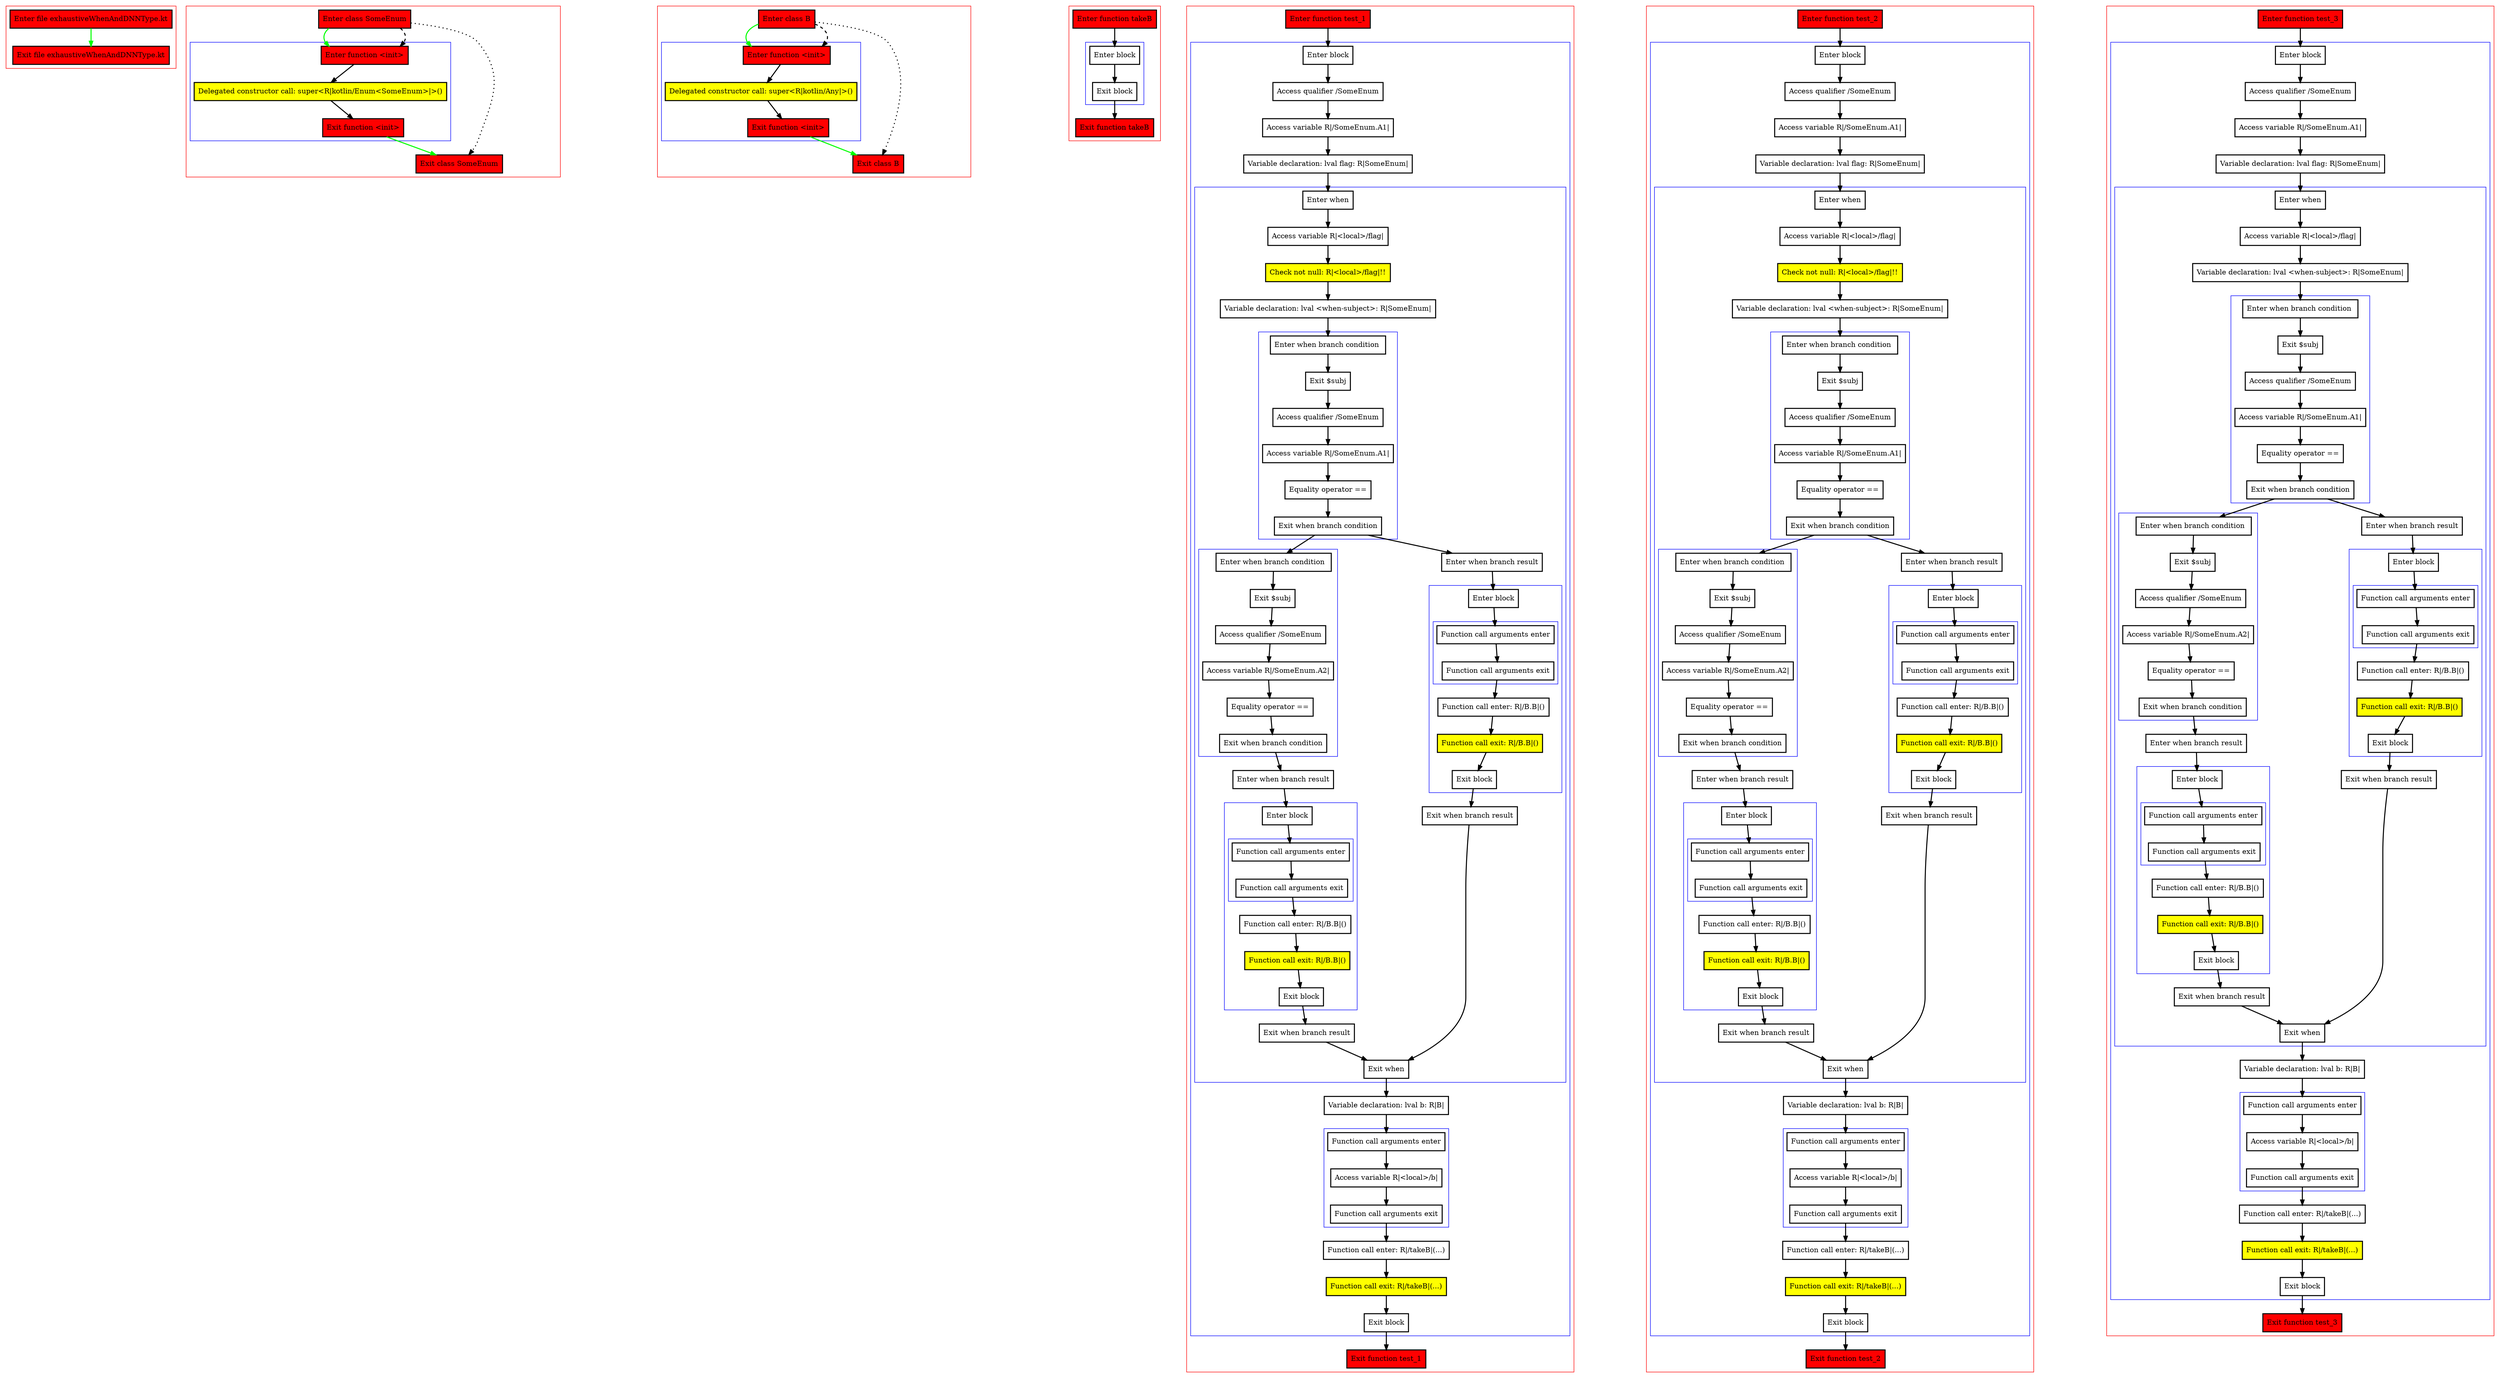 digraph exhaustiveWhenAndDNNType_kt {
    graph [nodesep=3]
    node [shape=box penwidth=2]
    edge [penwidth=2]

    subgraph cluster_0 {
        color=red
        0 [label="Enter file exhaustiveWhenAndDNNType.kt" style="filled" fillcolor=red];
        1 [label="Exit file exhaustiveWhenAndDNNType.kt" style="filled" fillcolor=red];
    }
    0 -> {1} [color=green];

    subgraph cluster_1 {
        color=red
        2 [label="Enter class SomeEnum" style="filled" fillcolor=red];
        subgraph cluster_2 {
            color=blue
            3 [label="Enter function <init>" style="filled" fillcolor=red];
            4 [label="Delegated constructor call: super<R|kotlin/Enum<SomeEnum>|>()" style="filled" fillcolor=yellow];
            5 [label="Exit function <init>" style="filled" fillcolor=red];
        }
        6 [label="Exit class SomeEnum" style="filled" fillcolor=red];
    }
    2 -> {3} [color=green];
    2 -> {6} [style=dotted];
    2 -> {3} [style=dashed];
    3 -> {4};
    4 -> {5};
    5 -> {6} [color=green];

    subgraph cluster_3 {
        color=red
        7 [label="Enter class B" style="filled" fillcolor=red];
        subgraph cluster_4 {
            color=blue
            8 [label="Enter function <init>" style="filled" fillcolor=red];
            9 [label="Delegated constructor call: super<R|kotlin/Any|>()" style="filled" fillcolor=yellow];
            10 [label="Exit function <init>" style="filled" fillcolor=red];
        }
        11 [label="Exit class B" style="filled" fillcolor=red];
    }
    7 -> {8} [color=green];
    7 -> {11} [style=dotted];
    7 -> {8} [style=dashed];
    8 -> {9};
    9 -> {10};
    10 -> {11} [color=green];

    subgraph cluster_5 {
        color=red
        12 [label="Enter function takeB" style="filled" fillcolor=red];
        subgraph cluster_6 {
            color=blue
            13 [label="Enter block"];
            14 [label="Exit block"];
        }
        15 [label="Exit function takeB" style="filled" fillcolor=red];
    }
    12 -> {13};
    13 -> {14};
    14 -> {15};

    subgraph cluster_7 {
        color=red
        16 [label="Enter function test_1" style="filled" fillcolor=red];
        subgraph cluster_8 {
            color=blue
            17 [label="Enter block"];
            18 [label="Access qualifier /SomeEnum"];
            19 [label="Access variable R|/SomeEnum.A1|"];
            20 [label="Variable declaration: lval flag: R|SomeEnum|"];
            subgraph cluster_9 {
                color=blue
                21 [label="Enter when"];
                22 [label="Access variable R|<local>/flag|"];
                23 [label="Check not null: R|<local>/flag|!!" style="filled" fillcolor=yellow];
                24 [label="Variable declaration: lval <when-subject>: R|SomeEnum|"];
                subgraph cluster_10 {
                    color=blue
                    25 [label="Enter when branch condition "];
                    26 [label="Exit $subj"];
                    27 [label="Access qualifier /SomeEnum"];
                    28 [label="Access variable R|/SomeEnum.A1|"];
                    29 [label="Equality operator =="];
                    30 [label="Exit when branch condition"];
                }
                subgraph cluster_11 {
                    color=blue
                    31 [label="Enter when branch condition "];
                    32 [label="Exit $subj"];
                    33 [label="Access qualifier /SomeEnum"];
                    34 [label="Access variable R|/SomeEnum.A2|"];
                    35 [label="Equality operator =="];
                    36 [label="Exit when branch condition"];
                }
                37 [label="Enter when branch result"];
                subgraph cluster_12 {
                    color=blue
                    38 [label="Enter block"];
                    subgraph cluster_13 {
                        color=blue
                        39 [label="Function call arguments enter"];
                        40 [label="Function call arguments exit"];
                    }
                    41 [label="Function call enter: R|/B.B|()"];
                    42 [label="Function call exit: R|/B.B|()" style="filled" fillcolor=yellow];
                    43 [label="Exit block"];
                }
                44 [label="Exit when branch result"];
                45 [label="Enter when branch result"];
                subgraph cluster_14 {
                    color=blue
                    46 [label="Enter block"];
                    subgraph cluster_15 {
                        color=blue
                        47 [label="Function call arguments enter"];
                        48 [label="Function call arguments exit"];
                    }
                    49 [label="Function call enter: R|/B.B|()"];
                    50 [label="Function call exit: R|/B.B|()" style="filled" fillcolor=yellow];
                    51 [label="Exit block"];
                }
                52 [label="Exit when branch result"];
                53 [label="Exit when"];
            }
            54 [label="Variable declaration: lval b: R|B|"];
            subgraph cluster_16 {
                color=blue
                55 [label="Function call arguments enter"];
                56 [label="Access variable R|<local>/b|"];
                57 [label="Function call arguments exit"];
            }
            58 [label="Function call enter: R|/takeB|(...)"];
            59 [label="Function call exit: R|/takeB|(...)" style="filled" fillcolor=yellow];
            60 [label="Exit block"];
        }
        61 [label="Exit function test_1" style="filled" fillcolor=red];
    }
    16 -> {17};
    17 -> {18};
    18 -> {19};
    19 -> {20};
    20 -> {21};
    21 -> {22};
    22 -> {23};
    23 -> {24};
    24 -> {25};
    25 -> {26};
    26 -> {27};
    27 -> {28};
    28 -> {29};
    29 -> {30};
    30 -> {31 45};
    31 -> {32};
    32 -> {33};
    33 -> {34};
    34 -> {35};
    35 -> {36};
    36 -> {37};
    37 -> {38};
    38 -> {39};
    39 -> {40};
    40 -> {41};
    41 -> {42};
    42 -> {43};
    43 -> {44};
    44 -> {53};
    45 -> {46};
    46 -> {47};
    47 -> {48};
    48 -> {49};
    49 -> {50};
    50 -> {51};
    51 -> {52};
    52 -> {53};
    53 -> {54};
    54 -> {55};
    55 -> {56};
    56 -> {57};
    57 -> {58};
    58 -> {59};
    59 -> {60};
    60 -> {61};

    subgraph cluster_17 {
        color=red
        62 [label="Enter function test_2" style="filled" fillcolor=red];
        subgraph cluster_18 {
            color=blue
            63 [label="Enter block"];
            64 [label="Access qualifier /SomeEnum"];
            65 [label="Access variable R|/SomeEnum.A1|"];
            66 [label="Variable declaration: lval flag: R|SomeEnum|"];
            subgraph cluster_19 {
                color=blue
                67 [label="Enter when"];
                68 [label="Access variable R|<local>/flag|"];
                69 [label="Check not null: R|<local>/flag|!!" style="filled" fillcolor=yellow];
                70 [label="Variable declaration: lval <when-subject>: R|SomeEnum|"];
                subgraph cluster_20 {
                    color=blue
                    71 [label="Enter when branch condition "];
                    72 [label="Exit $subj"];
                    73 [label="Access qualifier /SomeEnum"];
                    74 [label="Access variable R|/SomeEnum.A1|"];
                    75 [label="Equality operator =="];
                    76 [label="Exit when branch condition"];
                }
                subgraph cluster_21 {
                    color=blue
                    77 [label="Enter when branch condition "];
                    78 [label="Exit $subj"];
                    79 [label="Access qualifier /SomeEnum"];
                    80 [label="Access variable R|/SomeEnum.A2|"];
                    81 [label="Equality operator =="];
                    82 [label="Exit when branch condition"];
                }
                83 [label="Enter when branch result"];
                subgraph cluster_22 {
                    color=blue
                    84 [label="Enter block"];
                    subgraph cluster_23 {
                        color=blue
                        85 [label="Function call arguments enter"];
                        86 [label="Function call arguments exit"];
                    }
                    87 [label="Function call enter: R|/B.B|()"];
                    88 [label="Function call exit: R|/B.B|()" style="filled" fillcolor=yellow];
                    89 [label="Exit block"];
                }
                90 [label="Exit when branch result"];
                91 [label="Enter when branch result"];
                subgraph cluster_24 {
                    color=blue
                    92 [label="Enter block"];
                    subgraph cluster_25 {
                        color=blue
                        93 [label="Function call arguments enter"];
                        94 [label="Function call arguments exit"];
                    }
                    95 [label="Function call enter: R|/B.B|()"];
                    96 [label="Function call exit: R|/B.B|()" style="filled" fillcolor=yellow];
                    97 [label="Exit block"];
                }
                98 [label="Exit when branch result"];
                99 [label="Exit when"];
            }
            100 [label="Variable declaration: lval b: R|B|"];
            subgraph cluster_26 {
                color=blue
                101 [label="Function call arguments enter"];
                102 [label="Access variable R|<local>/b|"];
                103 [label="Function call arguments exit"];
            }
            104 [label="Function call enter: R|/takeB|(...)"];
            105 [label="Function call exit: R|/takeB|(...)" style="filled" fillcolor=yellow];
            106 [label="Exit block"];
        }
        107 [label="Exit function test_2" style="filled" fillcolor=red];
    }
    62 -> {63};
    63 -> {64};
    64 -> {65};
    65 -> {66};
    66 -> {67};
    67 -> {68};
    68 -> {69};
    69 -> {70};
    70 -> {71};
    71 -> {72};
    72 -> {73};
    73 -> {74};
    74 -> {75};
    75 -> {76};
    76 -> {77 91};
    77 -> {78};
    78 -> {79};
    79 -> {80};
    80 -> {81};
    81 -> {82};
    82 -> {83};
    83 -> {84};
    84 -> {85};
    85 -> {86};
    86 -> {87};
    87 -> {88};
    88 -> {89};
    89 -> {90};
    90 -> {99};
    91 -> {92};
    92 -> {93};
    93 -> {94};
    94 -> {95};
    95 -> {96};
    96 -> {97};
    97 -> {98};
    98 -> {99};
    99 -> {100};
    100 -> {101};
    101 -> {102};
    102 -> {103};
    103 -> {104};
    104 -> {105};
    105 -> {106};
    106 -> {107};

    subgraph cluster_27 {
        color=red
        108 [label="Enter function test_3" style="filled" fillcolor=red];
        subgraph cluster_28 {
            color=blue
            109 [label="Enter block"];
            110 [label="Access qualifier /SomeEnum"];
            111 [label="Access variable R|/SomeEnum.A1|"];
            112 [label="Variable declaration: lval flag: R|SomeEnum|"];
            subgraph cluster_29 {
                color=blue
                113 [label="Enter when"];
                114 [label="Access variable R|<local>/flag|"];
                115 [label="Variable declaration: lval <when-subject>: R|SomeEnum|"];
                subgraph cluster_30 {
                    color=blue
                    116 [label="Enter when branch condition "];
                    117 [label="Exit $subj"];
                    118 [label="Access qualifier /SomeEnum"];
                    119 [label="Access variable R|/SomeEnum.A1|"];
                    120 [label="Equality operator =="];
                    121 [label="Exit when branch condition"];
                }
                subgraph cluster_31 {
                    color=blue
                    122 [label="Enter when branch condition "];
                    123 [label="Exit $subj"];
                    124 [label="Access qualifier /SomeEnum"];
                    125 [label="Access variable R|/SomeEnum.A2|"];
                    126 [label="Equality operator =="];
                    127 [label="Exit when branch condition"];
                }
                128 [label="Enter when branch result"];
                subgraph cluster_32 {
                    color=blue
                    129 [label="Enter block"];
                    subgraph cluster_33 {
                        color=blue
                        130 [label="Function call arguments enter"];
                        131 [label="Function call arguments exit"];
                    }
                    132 [label="Function call enter: R|/B.B|()"];
                    133 [label="Function call exit: R|/B.B|()" style="filled" fillcolor=yellow];
                    134 [label="Exit block"];
                }
                135 [label="Exit when branch result"];
                136 [label="Enter when branch result"];
                subgraph cluster_34 {
                    color=blue
                    137 [label="Enter block"];
                    subgraph cluster_35 {
                        color=blue
                        138 [label="Function call arguments enter"];
                        139 [label="Function call arguments exit"];
                    }
                    140 [label="Function call enter: R|/B.B|()"];
                    141 [label="Function call exit: R|/B.B|()" style="filled" fillcolor=yellow];
                    142 [label="Exit block"];
                }
                143 [label="Exit when branch result"];
                144 [label="Exit when"];
            }
            145 [label="Variable declaration: lval b: R|B|"];
            subgraph cluster_36 {
                color=blue
                146 [label="Function call arguments enter"];
                147 [label="Access variable R|<local>/b|"];
                148 [label="Function call arguments exit"];
            }
            149 [label="Function call enter: R|/takeB|(...)"];
            150 [label="Function call exit: R|/takeB|(...)" style="filled" fillcolor=yellow];
            151 [label="Exit block"];
        }
        152 [label="Exit function test_3" style="filled" fillcolor=red];
    }
    108 -> {109};
    109 -> {110};
    110 -> {111};
    111 -> {112};
    112 -> {113};
    113 -> {114};
    114 -> {115};
    115 -> {116};
    116 -> {117};
    117 -> {118};
    118 -> {119};
    119 -> {120};
    120 -> {121};
    121 -> {122 136};
    122 -> {123};
    123 -> {124};
    124 -> {125};
    125 -> {126};
    126 -> {127};
    127 -> {128};
    128 -> {129};
    129 -> {130};
    130 -> {131};
    131 -> {132};
    132 -> {133};
    133 -> {134};
    134 -> {135};
    135 -> {144};
    136 -> {137};
    137 -> {138};
    138 -> {139};
    139 -> {140};
    140 -> {141};
    141 -> {142};
    142 -> {143};
    143 -> {144};
    144 -> {145};
    145 -> {146};
    146 -> {147};
    147 -> {148};
    148 -> {149};
    149 -> {150};
    150 -> {151};
    151 -> {152};

}
